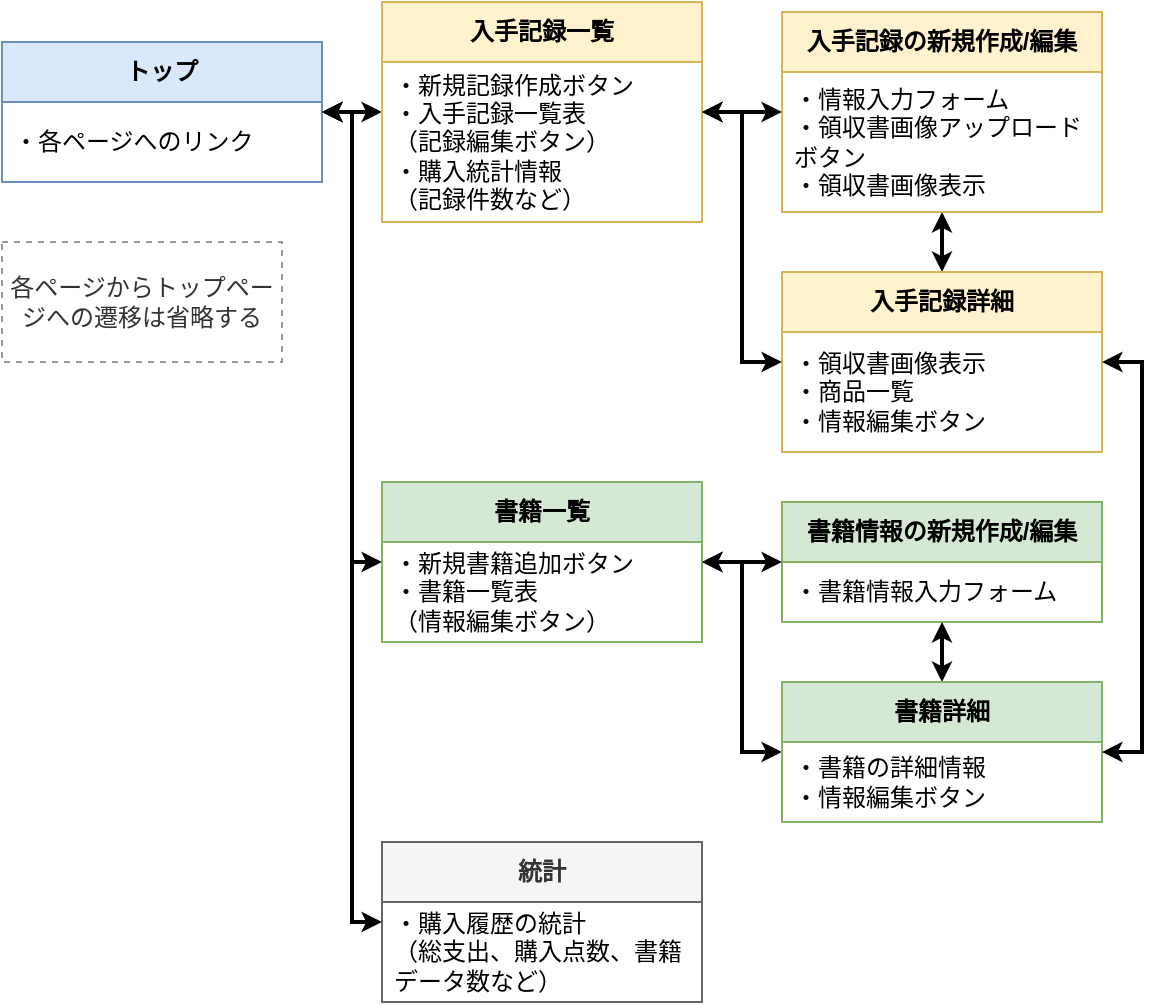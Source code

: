 <mxfile version="27.0.9">
  <diagram id="VduSrOBBpiw6H6xTxate" name="ページ遷移図">
    <mxGraphModel dx="393" dy="689" grid="1" gridSize="10" guides="0" tooltips="1" connect="1" arrows="1" fold="1" page="1" pageScale="1" pageWidth="1169" pageHeight="827" math="0" shadow="0">
      <root>
        <mxCell id="0" />
        <mxCell id="1" parent="0" />
        <mxCell id="D4h3zXW1V7j9RZv_oUb7-7" style="edgeStyle=elbowEdgeStyle;rounded=0;orthogonalLoop=1;jettySize=auto;html=1;fontColor=#000000;startArrow=classic;startFill=1;endSize=4;strokeWidth=2;endArrow=classic;endFill=1;startSize=4;" parent="1" source="D4h3zXW1V7j9RZv_oUb7-1" target="D4h3zXW1V7j9RZv_oUb7-3" edge="1">
          <mxGeometry relative="1" as="geometry">
            <mxPoint x="230" y="65" as="targetPoint" />
          </mxGeometry>
        </mxCell>
        <mxCell id="D4h3zXW1V7j9RZv_oUb7-1" value="&lt;span style=&quot;font-weight: 700&quot;&gt;トップ&lt;/span&gt;" style="swimlane;fontStyle=0;childLayout=stackLayout;horizontal=1;startSize=30;horizontalStack=0;resizeParent=1;resizeParentMax=0;resizeLast=0;collapsible=1;marginBottom=0;whiteSpace=wrap;html=1;fillColor=#dae8fc;strokeColor=#6c8ebf;" parent="1" vertex="1">
          <mxGeometry x="60" y="110" width="160" height="70" as="geometry" />
        </mxCell>
        <mxCell id="D4h3zXW1V7j9RZv_oUb7-2" value="・各ページへのリンク" style="text;strokeColor=none;fillColor=none;align=left;verticalAlign=middle;spacingLeft=4;spacingRight=4;overflow=hidden;points=[[0,0.5],[1,0.5]];portConstraint=eastwest;rotatable=0;whiteSpace=wrap;html=1;" parent="D4h3zXW1V7j9RZv_oUb7-1" vertex="1">
          <mxGeometry y="30" width="160" height="40" as="geometry" />
        </mxCell>
        <mxCell id="D4h3zXW1V7j9RZv_oUb7-3" value="&lt;span style=&quot;font-weight: 700;&quot;&gt;入手記録&lt;/span&gt;&lt;span style=&quot;font-weight: 700; background-color: transparent; color: light-dark(rgb(0, 0, 0), rgb(255, 255, 255));&quot;&gt;一覧&lt;/span&gt;" style="swimlane;fontStyle=0;childLayout=stackLayout;horizontal=1;startSize=30;horizontalStack=0;resizeParent=1;resizeParentMax=0;resizeLast=0;collapsible=1;marginBottom=0;whiteSpace=wrap;html=1;fillColor=#fff2cc;strokeColor=#d6b656;" parent="1" vertex="1">
          <mxGeometry x="250" y="90" width="160" height="110" as="geometry" />
        </mxCell>
        <mxCell id="D4h3zXW1V7j9RZv_oUb7-4" value="&lt;div&gt;&lt;span style=&quot;background-color: transparent; color: light-dark(rgb(0, 0, 0), rgb(255, 255, 255));&quot;&gt;・新規記録作成ボタン&lt;/span&gt;&lt;/div&gt;&lt;div&gt;・入手記録一覧表&lt;br&gt;（記録編集ボタン）&lt;br&gt;・購入統計情報&lt;br&gt;（記録件数など）&lt;/div&gt;" style="text;strokeColor=none;fillColor=none;align=left;verticalAlign=middle;spacingLeft=4;spacingRight=4;overflow=hidden;points=[[0,0.5],[1,0.5]];portConstraint=eastwest;rotatable=0;whiteSpace=wrap;html=1;" parent="D4h3zXW1V7j9RZv_oUb7-3" vertex="1">
          <mxGeometry y="30" width="160" height="80" as="geometry" />
        </mxCell>
        <mxCell id="D4h3zXW1V7j9RZv_oUb7-13" style="edgeStyle=elbowEdgeStyle;shape=connector;rounded=0;orthogonalLoop=1;jettySize=auto;html=1;labelBackgroundColor=default;fontFamily=Helvetica;fontSize=11;fontColor=#000000;startArrow=classic;startFill=1;endArrow=classic;endFill=1;endSize=4;strokeColor=default;strokeWidth=2;startSize=4;" parent="1" source="D4h3zXW1V7j9RZv_oUb7-5" target="2i71XHWrsO8PCq-z-BHj-1" edge="1">
          <mxGeometry relative="1" as="geometry" />
        </mxCell>
        <mxCell id="D4h3zXW1V7j9RZv_oUb7-5" value="&lt;span style=&quot;font-weight: 700;&quot;&gt;書籍一覧&lt;/span&gt;" style="swimlane;fontStyle=0;childLayout=stackLayout;horizontal=1;startSize=30;horizontalStack=0;resizeParent=1;resizeParentMax=0;resizeLast=0;collapsible=1;marginBottom=0;whiteSpace=wrap;html=1;fillColor=#d5e8d4;strokeColor=#82b366;" parent="1" vertex="1">
          <mxGeometry x="250" y="330" width="160" height="80" as="geometry" />
        </mxCell>
        <mxCell id="D4h3zXW1V7j9RZv_oUb7-6" value="&lt;div&gt;・新規書籍追加ボタン&lt;/div&gt;&lt;div&gt;・書籍一覧表&lt;br&gt;（情報編集ボタン）&lt;/div&gt;" style="text;strokeColor=none;fillColor=none;align=left;verticalAlign=middle;spacingLeft=4;spacingRight=4;overflow=hidden;points=[[0,0.5],[1,0.5]];portConstraint=eastwest;rotatable=0;whiteSpace=wrap;html=1;" parent="D4h3zXW1V7j9RZv_oUb7-5" vertex="1">
          <mxGeometry y="30" width="160" height="50" as="geometry" />
        </mxCell>
        <mxCell id="D4h3zXW1V7j9RZv_oUb7-9" style="edgeStyle=elbowEdgeStyle;rounded=0;orthogonalLoop=1;jettySize=auto;html=1;fontColor=#000000;startArrow=classic;startFill=1;endSize=4;strokeWidth=2;endArrow=classic;endFill=1;startSize=4;" parent="1" source="D4h3zXW1V7j9RZv_oUb7-1" target="D4h3zXW1V7j9RZv_oUb7-5" edge="1">
          <mxGeometry relative="1" as="geometry">
            <mxPoint x="200" y="155" as="sourcePoint" />
            <mxPoint x="240" y="170" as="targetPoint" />
          </mxGeometry>
        </mxCell>
        <mxCell id="D4h3zXW1V7j9RZv_oUb7-10" value="&lt;b&gt;書籍情報の新規作成/編集&lt;/b&gt;" style="swimlane;fontStyle=0;childLayout=stackLayout;horizontal=1;startSize=30;horizontalStack=0;resizeParent=1;resizeParentMax=0;resizeLast=0;collapsible=1;marginBottom=0;whiteSpace=wrap;html=1;fillColor=#d5e8d4;strokeColor=#82b366;" parent="1" vertex="1">
          <mxGeometry x="450" y="340" width="160" height="60" as="geometry" />
        </mxCell>
        <mxCell id="D4h3zXW1V7j9RZv_oUb7-11" value="・書籍情報入力フォーム" style="text;strokeColor=none;fillColor=none;align=left;verticalAlign=middle;spacingLeft=4;spacingRight=4;overflow=hidden;points=[[0,0.5],[1,0.5]];portConstraint=eastwest;rotatable=0;whiteSpace=wrap;html=1;" parent="D4h3zXW1V7j9RZv_oUb7-10" vertex="1">
          <mxGeometry y="30" width="160" height="30" as="geometry" />
        </mxCell>
        <mxCell id="2i71XHWrsO8PCq-z-BHj-9" style="edgeStyle=elbowEdgeStyle;shape=connector;rounded=0;orthogonalLoop=1;jettySize=auto;html=1;labelBackgroundColor=default;fontFamily=Helvetica;fontSize=11;fontColor=#000000;startArrow=classic;startFill=1;endArrow=classic;endFill=1;endSize=4;strokeColor=default;strokeWidth=2;startSize=4;" parent="1" source="D4h3zXW1V7j9RZv_oUb7-14" target="2i71XHWrsO8PCq-z-BHj-6" edge="1">
          <mxGeometry relative="1" as="geometry" />
        </mxCell>
        <mxCell id="D4h3zXW1V7j9RZv_oUb7-14" value="&lt;b&gt;入手記録詳細&lt;/b&gt;" style="swimlane;fontStyle=0;childLayout=stackLayout;horizontal=1;startSize=30;horizontalStack=0;resizeParent=1;resizeParentMax=0;resizeLast=0;collapsible=1;marginBottom=0;whiteSpace=wrap;html=1;fillColor=#fff2cc;strokeColor=#d6b656;" parent="1" vertex="1">
          <mxGeometry x="450" y="225" width="160" height="90" as="geometry" />
        </mxCell>
        <mxCell id="D4h3zXW1V7j9RZv_oUb7-15" value="&lt;div&gt;&lt;span&gt;・領収書画像表示&lt;/span&gt;&lt;br&gt;&lt;/div&gt;&lt;div&gt;&lt;span&gt;・商品一覧&lt;/span&gt;&lt;/div&gt;&lt;div&gt;・情報編集ボタン&lt;/div&gt;" style="text;strokeColor=none;fillColor=none;align=left;verticalAlign=middle;spacingLeft=4;spacingRight=4;overflow=hidden;points=[[0,0.5],[1,0.5]];portConstraint=eastwest;rotatable=0;whiteSpace=wrap;html=1;" parent="D4h3zXW1V7j9RZv_oUb7-14" vertex="1">
          <mxGeometry y="30" width="160" height="60" as="geometry" />
        </mxCell>
        <mxCell id="D4h3zXW1V7j9RZv_oUb7-16" style="edgeStyle=elbowEdgeStyle;shape=connector;rounded=0;orthogonalLoop=1;jettySize=auto;html=1;labelBackgroundColor=default;fontFamily=Helvetica;fontSize=11;fontColor=#000000;startArrow=classic;startFill=1;endArrow=classic;endFill=1;endSize=4;strokeColor=default;strokeWidth=2;startSize=4;" parent="1" source="D4h3zXW1V7j9RZv_oUb7-3" target="D4h3zXW1V7j9RZv_oUb7-14" edge="1">
          <mxGeometry relative="1" as="geometry" />
        </mxCell>
        <mxCell id="2i71XHWrsO8PCq-z-BHj-3" style="edgeStyle=elbowEdgeStyle;shape=connector;rounded=0;orthogonalLoop=1;jettySize=auto;html=1;labelBackgroundColor=default;fontFamily=Helvetica;fontSize=11;fontColor=#000000;startArrow=classic;startFill=1;endArrow=classic;endFill=1;endSize=4;strokeColor=default;strokeWidth=2;startSize=4;" parent="1" source="2i71XHWrsO8PCq-z-BHj-1" target="D4h3zXW1V7j9RZv_oUb7-10" edge="1">
          <mxGeometry relative="1" as="geometry" />
        </mxCell>
        <mxCell id="2i71XHWrsO8PCq-z-BHj-1" value="&lt;span style=&quot;font-weight: 700&quot;&gt;書籍詳細&lt;/span&gt;" style="swimlane;fontStyle=0;childLayout=stackLayout;horizontal=1;startSize=30;horizontalStack=0;resizeParent=1;resizeParentMax=0;resizeLast=0;collapsible=1;marginBottom=0;whiteSpace=wrap;html=1;fillColor=#d5e8d4;strokeColor=#82b366;" parent="1" vertex="1">
          <mxGeometry x="450" y="430" width="160" height="70" as="geometry" />
        </mxCell>
        <mxCell id="2i71XHWrsO8PCq-z-BHj-2" value="・書籍の詳細情報&lt;br&gt;・情報編集ボタン" style="text;strokeColor=none;fillColor=none;align=left;verticalAlign=middle;spacingLeft=4;spacingRight=4;overflow=hidden;points=[[0,0.5],[1,0.5]];portConstraint=eastwest;rotatable=0;whiteSpace=wrap;html=1;" parent="2i71XHWrsO8PCq-z-BHj-1" vertex="1">
          <mxGeometry y="30" width="160" height="40" as="geometry" />
        </mxCell>
        <mxCell id="2i71XHWrsO8PCq-z-BHj-6" value="&lt;b&gt;入手記録の新規作成/編集&lt;/b&gt;" style="swimlane;fontStyle=0;childLayout=stackLayout;horizontal=1;startSize=30;horizontalStack=0;resizeParent=1;resizeParentMax=0;resizeLast=0;collapsible=1;marginBottom=0;whiteSpace=wrap;html=1;fillColor=#fff2cc;strokeColor=#d6b656;" parent="1" vertex="1">
          <mxGeometry x="450" y="95" width="160" height="100" as="geometry" />
        </mxCell>
        <mxCell id="2i71XHWrsO8PCq-z-BHj-7" value="・情報入力フォーム&lt;br&gt;・領収書画像アップロードボタン&lt;br&gt;・領収書画像表示" style="text;strokeColor=none;fillColor=none;align=left;verticalAlign=middle;spacingLeft=4;spacingRight=4;overflow=hidden;points=[[0,0.5],[1,0.5]];portConstraint=eastwest;rotatable=0;whiteSpace=wrap;html=1;" parent="2i71XHWrsO8PCq-z-BHj-6" vertex="1">
          <mxGeometry y="30" width="160" height="70" as="geometry" />
        </mxCell>
        <mxCell id="wOvDw5t79sHiPHU0ZISK-1" value="&lt;span style=&quot;font-weight: 700&quot;&gt;統計&lt;/span&gt;" style="swimlane;fontStyle=0;childLayout=stackLayout;horizontal=1;startSize=30;horizontalStack=0;resizeParent=1;resizeParentMax=0;resizeLast=0;collapsible=1;marginBottom=0;whiteSpace=wrap;html=1;fillColor=#f5f5f5;strokeColor=#666666;fontColor=#333333;" parent="1" vertex="1">
          <mxGeometry x="250" y="510" width="160" height="80" as="geometry" />
        </mxCell>
        <mxCell id="wOvDw5t79sHiPHU0ZISK-2" value="・購入履歴の統計&lt;br&gt;（総支出、購入点数、書籍データ数など）" style="text;strokeColor=none;fillColor=none;align=left;verticalAlign=middle;spacingLeft=4;spacingRight=4;overflow=hidden;points=[[0,0.5],[1,0.5]];portConstraint=eastwest;rotatable=0;whiteSpace=wrap;html=1;" parent="wOvDw5t79sHiPHU0ZISK-1" vertex="1">
          <mxGeometry y="30" width="160" height="50" as="geometry" />
        </mxCell>
        <mxCell id="wOvDw5t79sHiPHU0ZISK-4" style="edgeStyle=elbowEdgeStyle;rounded=0;orthogonalLoop=1;jettySize=auto;html=1;fontColor=#000000;startArrow=classic;startFill=1;endSize=4;strokeWidth=2;endArrow=classic;endFill=1;startSize=4;" parent="1" source="D4h3zXW1V7j9RZv_oUb7-1" target="wOvDw5t79sHiPHU0ZISK-1" edge="1">
          <mxGeometry relative="1" as="geometry">
            <mxPoint x="220" y="155" as="sourcePoint" />
            <mxPoint x="260" y="265" as="targetPoint" />
          </mxGeometry>
        </mxCell>
        <mxCell id="wOvDw5t79sHiPHU0ZISK-6" style="edgeStyle=elbowEdgeStyle;shape=connector;rounded=0;orthogonalLoop=1;jettySize=auto;html=1;labelBackgroundColor=default;fontFamily=Helvetica;fontSize=11;fontColor=#000000;startArrow=classic;startFill=1;endArrow=classic;endFill=1;endSize=4;strokeColor=default;strokeWidth=2;startSize=4;" parent="1" source="D4h3zXW1V7j9RZv_oUb7-3" target="2i71XHWrsO8PCq-z-BHj-6" edge="1">
          <mxGeometry relative="1" as="geometry">
            <mxPoint x="420" y="160" as="sourcePoint" />
            <mxPoint x="450" y="160" as="targetPoint" />
          </mxGeometry>
        </mxCell>
        <mxCell id="wOvDw5t79sHiPHU0ZISK-7" style="edgeStyle=elbowEdgeStyle;shape=connector;rounded=0;orthogonalLoop=1;jettySize=auto;html=1;labelBackgroundColor=default;fontFamily=Helvetica;fontSize=11;fontColor=#000000;startArrow=classic;startFill=1;endArrow=classic;endFill=1;endSize=4;strokeColor=default;strokeWidth=2;startSize=4;" parent="1" source="D4h3zXW1V7j9RZv_oUb7-5" target="D4h3zXW1V7j9RZv_oUb7-10" edge="1">
          <mxGeometry relative="1" as="geometry">
            <mxPoint x="420" y="375" as="sourcePoint" />
            <mxPoint x="460" y="375" as="targetPoint" />
          </mxGeometry>
        </mxCell>
        <mxCell id="tWWhZfz3c58PazhRuaX7-2" style="edgeStyle=elbowEdgeStyle;shape=connector;rounded=0;orthogonalLoop=1;jettySize=auto;html=1;labelBackgroundColor=default;fontFamily=Helvetica;fontSize=11;fontColor=#000000;startArrow=classic;startFill=1;endArrow=classic;endFill=1;endSize=4;strokeColor=default;strokeWidth=2;startSize=4;" parent="1" source="2i71XHWrsO8PCq-z-BHj-1" target="D4h3zXW1V7j9RZv_oUb7-14" edge="1">
          <mxGeometry relative="1" as="geometry">
            <mxPoint x="420" y="380" as="sourcePoint" />
            <mxPoint x="630" y="240" as="targetPoint" />
            <Array as="points">
              <mxPoint x="630" y="373" />
            </Array>
          </mxGeometry>
        </mxCell>
        <mxCell id="dZLWlZ67j2zRTE7TXdTx-1" value="各ページから&lt;span style=&quot;background-color: transparent; color: light-dark(rgb(51, 51, 51), rgb(193, 193, 193));&quot;&gt;トップページへの&lt;/span&gt;&lt;span style=&quot;background-color: transparent; color: light-dark(rgb(51, 51, 51), rgb(193, 193, 193));&quot;&gt;遷移は省略する&lt;/span&gt;" style="text;html=1;align=center;verticalAlign=middle;whiteSpace=wrap;rounded=0;dashed=1;strokeColor=#999999;fillColor=none;fontColor=#333333;" parent="1" vertex="1">
          <mxGeometry x="60" y="210" width="140" height="60" as="geometry" />
        </mxCell>
      </root>
    </mxGraphModel>
  </diagram>
</mxfile>
